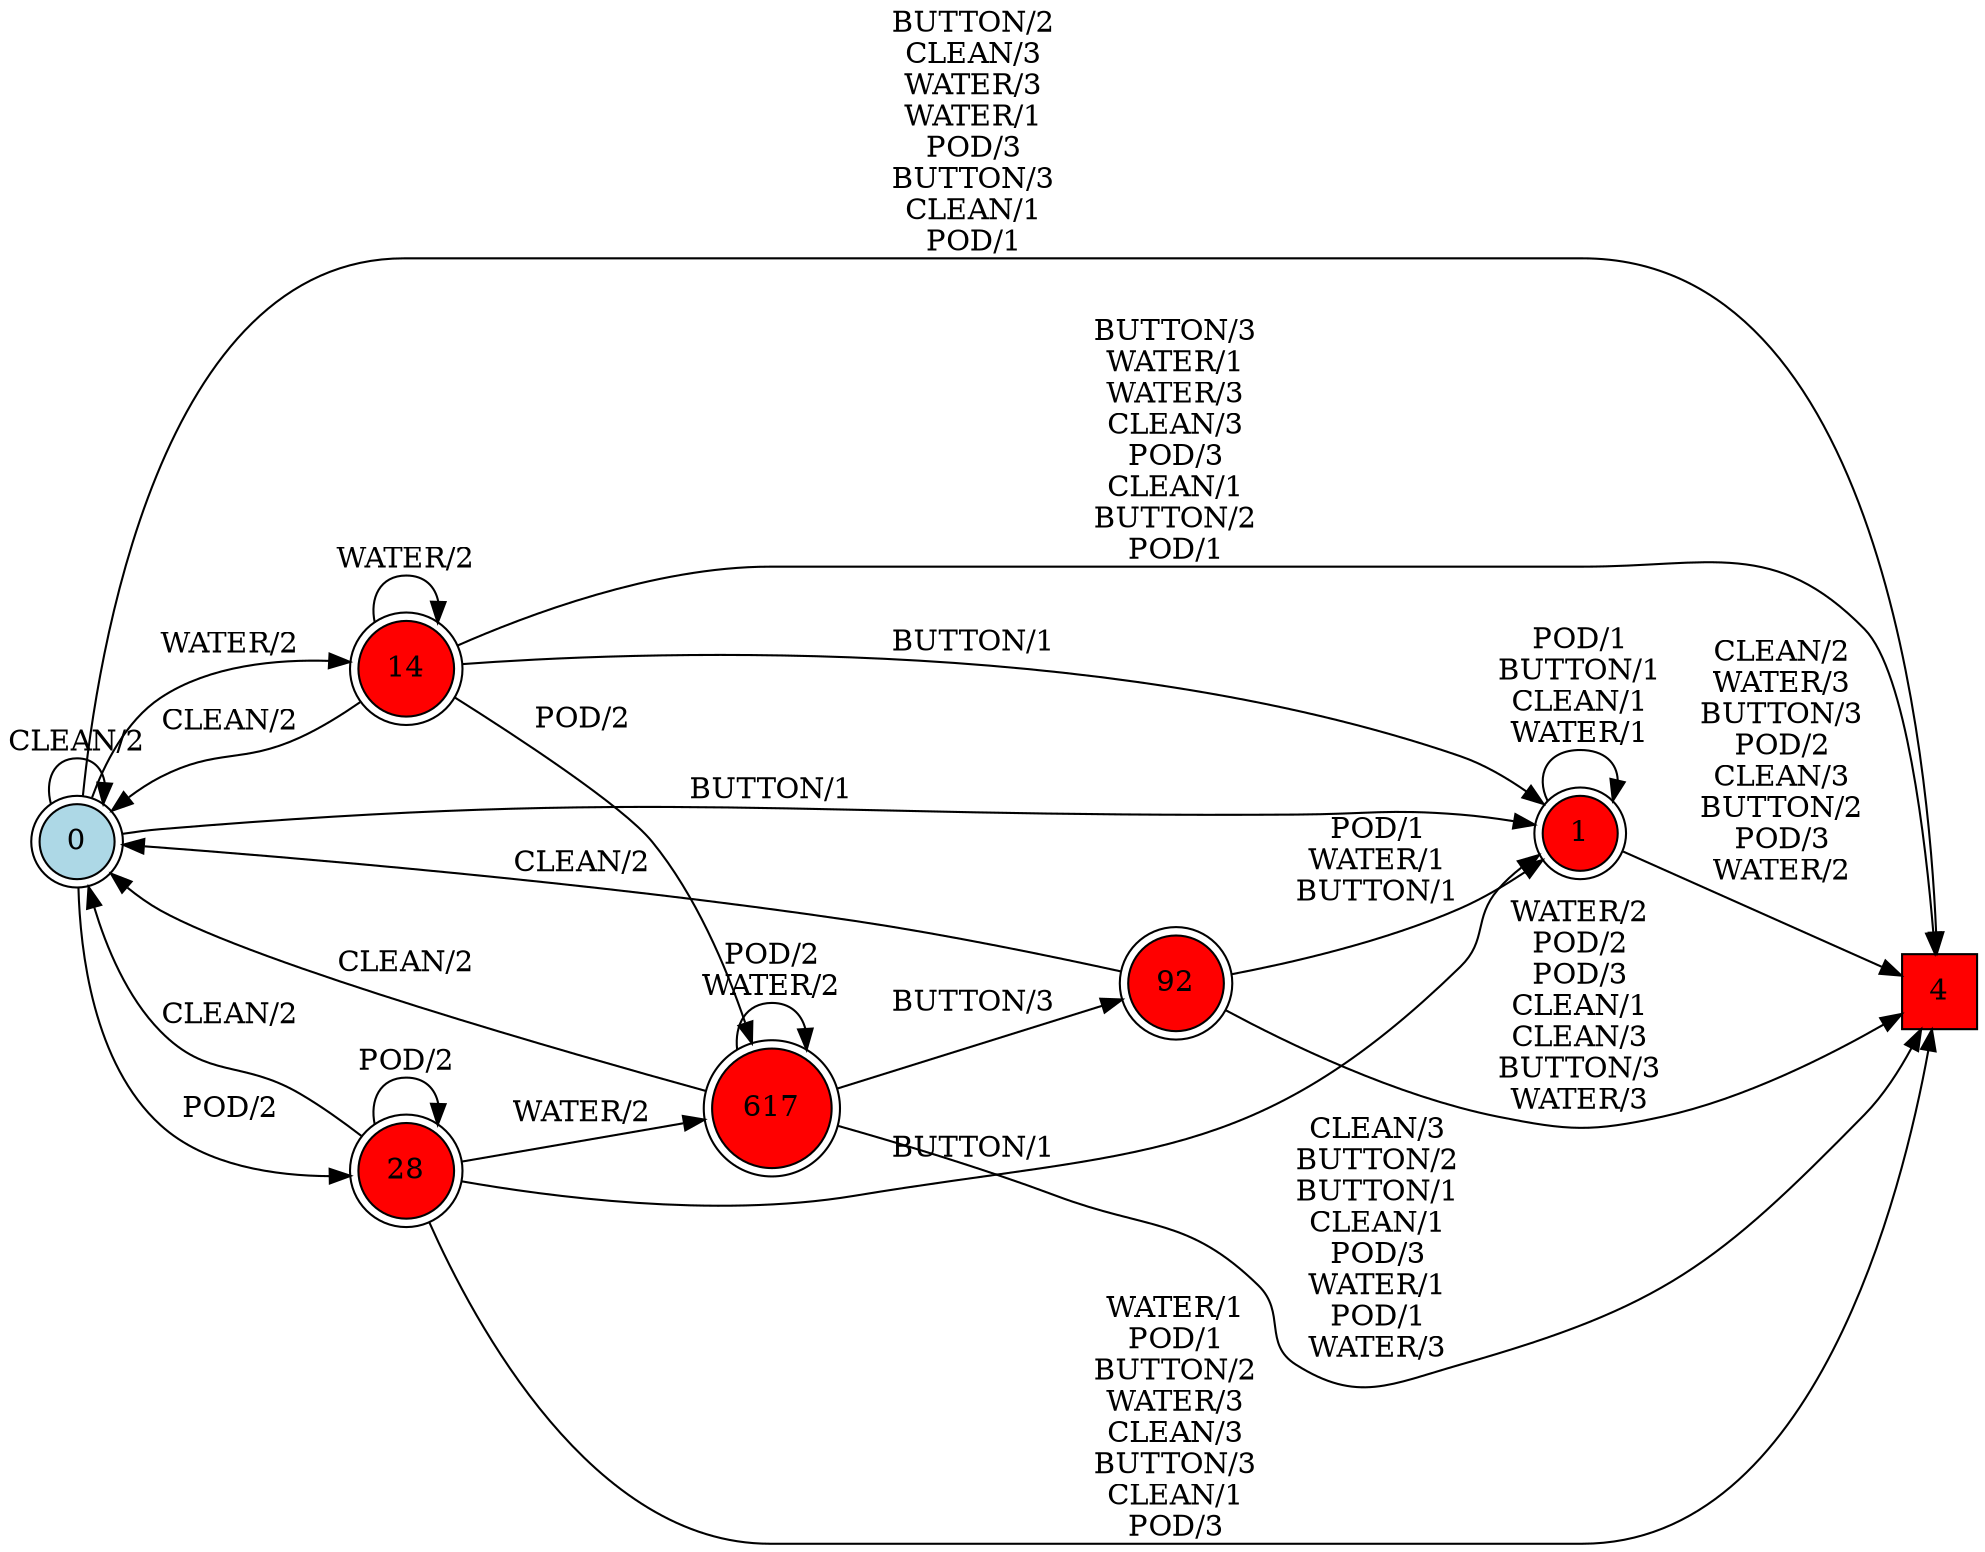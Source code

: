 digraph G {
  rankdir=LR;
  node [shape=circle, style=filled, fillcolor=white];
  "0" [isInitial=True, fillcolor=lightblue, shape=doublecircle];
  "1" [fillcolor=red, shape=doublecircle];
  "4" [fillcolor=red, shape=square];
  "14" [fillcolor=red, shape=doublecircle];
  "28" [fillcolor=red, shape=doublecircle];
  "92" [fillcolor=red, shape=doublecircle];
  "617" [fillcolor=red, shape=doublecircle];
  "0" -> "1" [label="BUTTON/1"];
  "0" -> "14" [label="WATER/2"];
  "0" -> "28" [label="POD/2"];
  "0" -> "4" [label="BUTTON/2\nCLEAN/3\nWATER/3\nWATER/1\nPOD/3\nBUTTON/3\nCLEAN/1\nPOD/1"];
  "0" -> "0" [label="CLEAN/2"];
  "1" -> "4" [label="CLEAN/2\nWATER/3\nBUTTON/3\nPOD/2\nCLEAN/3\nBUTTON/2\nPOD/3\nWATER/2"];
  "1" -> "1" [label="POD/1\nBUTTON/1\nCLEAN/1\nWATER/1"];
  "14" -> "4" [label="BUTTON/3\nWATER/1\nWATER/3\nCLEAN/3\nPOD/3\nCLEAN/1\nBUTTON/2\nPOD/1"];
  "14" -> "617" [label="POD/2"];
  "14" -> "1" [label="BUTTON/1"];
  "14" -> "14" [label="WATER/2"];
  "14" -> "0" [label="CLEAN/2"];
  "28" -> "4" [label="WATER/1\nPOD/1\nBUTTON/2\nWATER/3\nCLEAN/3\nBUTTON/3\nCLEAN/1\nPOD/3"];
  "28" -> "0" [label="CLEAN/2"];
  "28" -> "1" [label="BUTTON/1"];
  "28" -> "28" [label="POD/2"];
  "28" -> "617" [label="WATER/2"];
  "92" -> "4" [label="WATER/2\nPOD/2\nPOD/3\nCLEAN/1\nCLEAN/3\nBUTTON/3\nWATER/3"];
  "92" -> "1" [label="POD/1\nWATER/1\nBUTTON/1"];
  "92" -> "0" [label="CLEAN/2"];
  "617" -> "4" [label="CLEAN/3\nBUTTON/2\nBUTTON/1\nCLEAN/1\nPOD/3\nWATER/1\nPOD/1\nWATER/3"];
  "617" -> "92" [label="BUTTON/3"];
  "617" -> "0" [label="CLEAN/2"];
  "617" -> "617" [label="POD/2\nWATER/2"];
}